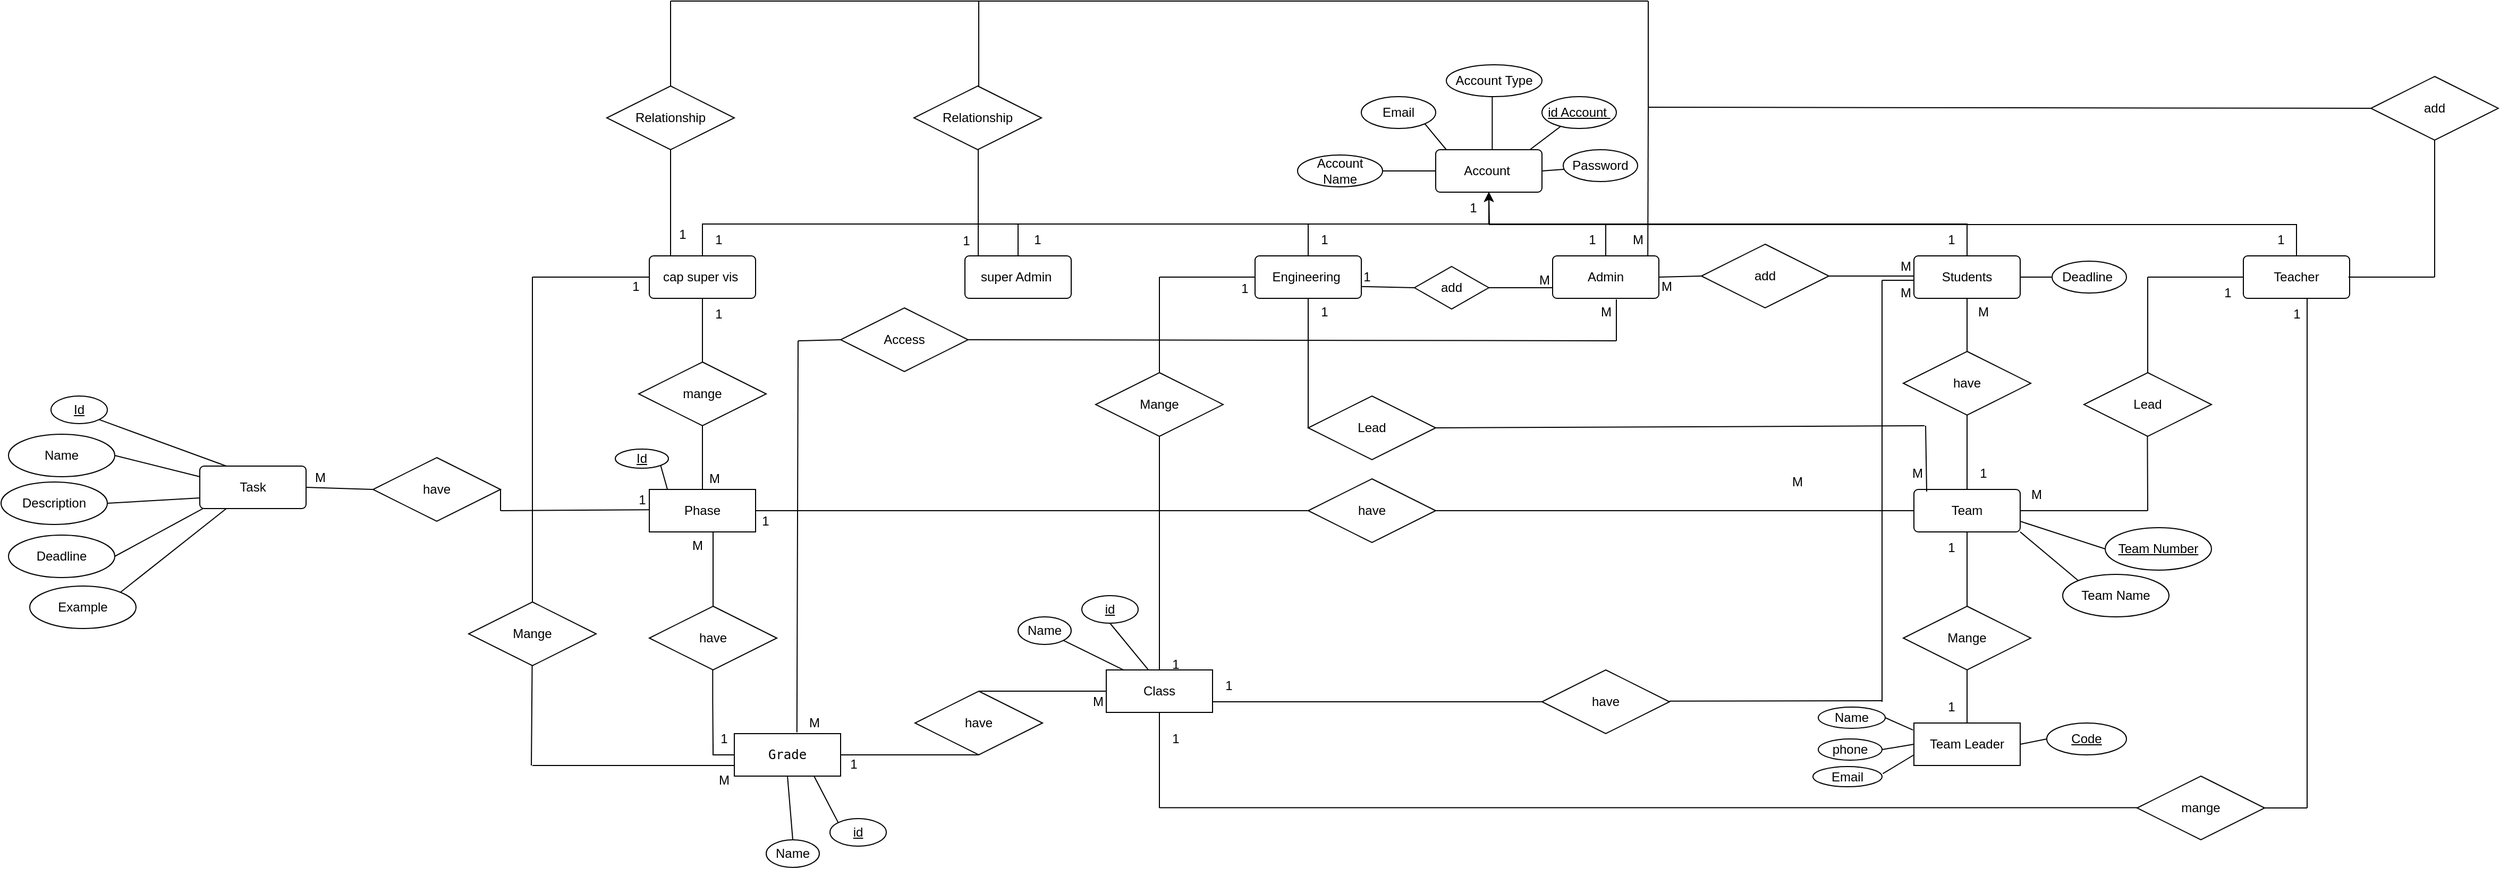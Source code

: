 <mxfile version="26.0.14">
  <diagram name="Page-1" id="j6MV_RF953YGdNy2_GVR">
    <mxGraphModel grid="1" page="1" gridSize="10" guides="1" tooltips="1" connect="1" arrows="1" fold="1" pageScale="1" pageWidth="827" pageHeight="1169" math="0" shadow="0">
      <root>
        <mxCell id="0" />
        <mxCell id="1" parent="0" />
        <mxCell id="rF5V9aYuZ9NK1MrLlrQH-9" value="Account&amp;nbsp;" style="rounded=1;arcSize=10;whiteSpace=wrap;html=1;align=center;" vertex="1" parent="1">
          <mxGeometry x="-690" y="150" width="100" height="40" as="geometry" />
        </mxCell>
        <mxCell id="rF5V9aYuZ9NK1MrLlrQH-18" style="edgeStyle=orthogonalEdgeStyle;rounded=0;orthogonalLoop=1;jettySize=auto;html=1;exitX=0.5;exitY=0;exitDx=0;exitDy=0;" edge="1" parent="1" source="rF5V9aYuZ9NK1MrLlrQH-10" target="rF5V9aYuZ9NK1MrLlrQH-9">
          <mxGeometry relative="1" as="geometry" />
        </mxCell>
        <mxCell id="rF5V9aYuZ9NK1MrLlrQH-10" value="cap super vis&amp;nbsp;" style="rounded=1;arcSize=10;whiteSpace=wrap;html=1;align=center;" vertex="1" parent="1">
          <mxGeometry x="-1430" y="250" width="100" height="40" as="geometry" />
        </mxCell>
        <mxCell id="rF5V9aYuZ9NK1MrLlrQH-19" style="edgeStyle=orthogonalEdgeStyle;rounded=0;orthogonalLoop=1;jettySize=auto;html=1;exitX=0.5;exitY=0;exitDx=0;exitDy=0;entryX=0.5;entryY=1;entryDx=0;entryDy=0;" edge="1" parent="1" source="rF5V9aYuZ9NK1MrLlrQH-11" target="rF5V9aYuZ9NK1MrLlrQH-9">
          <mxGeometry relative="1" as="geometry" />
        </mxCell>
        <mxCell id="rF5V9aYuZ9NK1MrLlrQH-11" value="super Admin&amp;nbsp;" style="rounded=1;arcSize=10;whiteSpace=wrap;html=1;align=center;" vertex="1" parent="1">
          <mxGeometry x="-1133" y="250" width="100" height="40" as="geometry" />
        </mxCell>
        <mxCell id="rF5V9aYuZ9NK1MrLlrQH-21" style="edgeStyle=orthogonalEdgeStyle;rounded=0;orthogonalLoop=1;jettySize=auto;html=1;exitX=0.5;exitY=0;exitDx=0;exitDy=0;entryX=0.5;entryY=1;entryDx=0;entryDy=0;" edge="1" parent="1" source="rF5V9aYuZ9NK1MrLlrQH-12" target="rF5V9aYuZ9NK1MrLlrQH-9">
          <mxGeometry relative="1" as="geometry" />
        </mxCell>
        <mxCell id="rF5V9aYuZ9NK1MrLlrQH-12" value="Admin" style="rounded=1;arcSize=10;whiteSpace=wrap;html=1;align=center;" vertex="1" parent="1">
          <mxGeometry x="-580" y="250" width="100" height="40" as="geometry" />
        </mxCell>
        <mxCell id="rF5V9aYuZ9NK1MrLlrQH-22" style="edgeStyle=orthogonalEdgeStyle;rounded=0;orthogonalLoop=1;jettySize=auto;html=1;exitX=0.5;exitY=0;exitDx=0;exitDy=0;entryX=0.5;entryY=1;entryDx=0;entryDy=0;" edge="1" parent="1" source="rF5V9aYuZ9NK1MrLlrQH-13" target="rF5V9aYuZ9NK1MrLlrQH-9">
          <mxGeometry relative="1" as="geometry" />
        </mxCell>
        <mxCell id="rF5V9aYuZ9NK1MrLlrQH-13" value="Students" style="rounded=1;arcSize=10;whiteSpace=wrap;html=1;align=center;" vertex="1" parent="1">
          <mxGeometry x="-240" y="250" width="100" height="40" as="geometry" />
        </mxCell>
        <mxCell id="rF5V9aYuZ9NK1MrLlrQH-23" style="edgeStyle=orthogonalEdgeStyle;rounded=0;orthogonalLoop=1;jettySize=auto;html=1;exitX=0.5;exitY=0;exitDx=0;exitDy=0;" edge="1" parent="1" source="rF5V9aYuZ9NK1MrLlrQH-15">
          <mxGeometry relative="1" as="geometry">
            <mxPoint x="-640" y="190" as="targetPoint" />
          </mxGeometry>
        </mxCell>
        <mxCell id="rF5V9aYuZ9NK1MrLlrQH-15" value="Teacher" style="rounded=1;arcSize=10;whiteSpace=wrap;html=1;align=center;" vertex="1" parent="1">
          <mxGeometry x="70" y="250" width="100" height="40" as="geometry" />
        </mxCell>
        <mxCell id="rF5V9aYuZ9NK1MrLlrQH-20" style="edgeStyle=orthogonalEdgeStyle;rounded=0;orthogonalLoop=1;jettySize=auto;html=1;exitX=0.5;exitY=0;exitDx=0;exitDy=0;entryX=0.5;entryY=1;entryDx=0;entryDy=0;" edge="1" parent="1" source="rF5V9aYuZ9NK1MrLlrQH-16" target="rF5V9aYuZ9NK1MrLlrQH-9">
          <mxGeometry relative="1" as="geometry" />
        </mxCell>
        <mxCell id="rF5V9aYuZ9NK1MrLlrQH-16" value="Engineering&amp;nbsp;" style="rounded=1;arcSize=10;whiteSpace=wrap;html=1;align=center;" vertex="1" parent="1">
          <mxGeometry x="-860" y="250" width="100" height="40" as="geometry" />
        </mxCell>
        <mxCell id="rF5V9aYuZ9NK1MrLlrQH-24" value="1" style="text;html=1;align=center;verticalAlign=middle;resizable=0;points=[];autosize=1;strokeColor=none;fillColor=none;" vertex="1" parent="1">
          <mxGeometry x="-1380" y="220" width="30" height="30" as="geometry" />
        </mxCell>
        <mxCell id="rF5V9aYuZ9NK1MrLlrQH-25" value="1" style="text;html=1;align=center;verticalAlign=middle;resizable=0;points=[];autosize=1;strokeColor=none;fillColor=none;" vertex="1" parent="1">
          <mxGeometry x="-558" y="220" width="30" height="30" as="geometry" />
        </mxCell>
        <mxCell id="rF5V9aYuZ9NK1MrLlrQH-26" value="1" style="text;html=1;align=center;verticalAlign=middle;resizable=0;points=[];autosize=1;strokeColor=none;fillColor=none;" vertex="1" parent="1">
          <mxGeometry x="90" y="220" width="30" height="30" as="geometry" />
        </mxCell>
        <mxCell id="rF5V9aYuZ9NK1MrLlrQH-27" value="1" style="text;html=1;align=center;verticalAlign=middle;resizable=0;points=[];autosize=1;strokeColor=none;fillColor=none;" vertex="1" parent="1">
          <mxGeometry x="-810" y="220" width="30" height="30" as="geometry" />
        </mxCell>
        <mxCell id="rF5V9aYuZ9NK1MrLlrQH-28" value="1" style="text;html=1;align=center;verticalAlign=middle;resizable=0;points=[];autosize=1;strokeColor=none;fillColor=none;" vertex="1" parent="1">
          <mxGeometry x="-1080" y="220" width="30" height="30" as="geometry" />
        </mxCell>
        <mxCell id="rF5V9aYuZ9NK1MrLlrQH-29" value="1" style="text;html=1;align=center;verticalAlign=middle;resizable=0;points=[];autosize=1;strokeColor=none;fillColor=none;" vertex="1" parent="1">
          <mxGeometry x="-220" y="220" width="30" height="30" as="geometry" />
        </mxCell>
        <mxCell id="rF5V9aYuZ9NK1MrLlrQH-30" value="1" style="text;html=1;align=center;verticalAlign=middle;resizable=0;points=[];autosize=1;strokeColor=none;fillColor=none;" vertex="1" parent="1">
          <mxGeometry x="-670" y="190" width="30" height="30" as="geometry" />
        </mxCell>
        <mxCell id="YSDsoSCHC7CGEY7AMJTM-1" value="id Account&amp;nbsp;" style="ellipse;whiteSpace=wrap;html=1;align=center;fontStyle=4;" vertex="1" parent="1">
          <mxGeometry x="-590" y="100" width="70" height="30" as="geometry" />
        </mxCell>
        <mxCell id="YSDsoSCHC7CGEY7AMJTM-2" value="Account Name" style="ellipse;whiteSpace=wrap;html=1;align=center;" vertex="1" parent="1">
          <mxGeometry x="-820" y="155" width="80" height="30" as="geometry" />
        </mxCell>
        <mxCell id="YSDsoSCHC7CGEY7AMJTM-3" value="Email" style="ellipse;whiteSpace=wrap;html=1;align=center;" vertex="1" parent="1">
          <mxGeometry x="-760" y="100" width="70" height="30" as="geometry" />
        </mxCell>
        <mxCell id="YSDsoSCHC7CGEY7AMJTM-4" value="Password" style="ellipse;whiteSpace=wrap;html=1;align=center;" vertex="1" parent="1">
          <mxGeometry x="-570" y="150" width="70" height="30" as="geometry" />
        </mxCell>
        <mxCell id="YSDsoSCHC7CGEY7AMJTM-7" value="" style="endArrow=none;html=1;rounded=0;entryX=1;entryY=0.5;entryDx=0;entryDy=0;exitX=0;exitY=0.5;exitDx=0;exitDy=0;" edge="1" parent="1" source="rF5V9aYuZ9NK1MrLlrQH-9" target="YSDsoSCHC7CGEY7AMJTM-2">
          <mxGeometry relative="1" as="geometry">
            <mxPoint x="-650" y="210" as="sourcePoint" />
            <mxPoint x="-490" y="210" as="targetPoint" />
          </mxGeometry>
        </mxCell>
        <mxCell id="YSDsoSCHC7CGEY7AMJTM-9" value="" style="endArrow=none;html=1;rounded=0;entryX=1;entryY=1;entryDx=0;entryDy=0;" edge="1" parent="1" target="YSDsoSCHC7CGEY7AMJTM-3">
          <mxGeometry relative="1" as="geometry">
            <mxPoint x="-680" y="150" as="sourcePoint" />
            <mxPoint x="-700" y="129.26" as="targetPoint" />
          </mxGeometry>
        </mxCell>
        <mxCell id="YSDsoSCHC7CGEY7AMJTM-12" value="" style="endArrow=none;html=1;rounded=0;entryX=0.888;entryY=-0.003;entryDx=0;entryDy=0;entryPerimeter=0;" edge="1" parent="1" source="YSDsoSCHC7CGEY7AMJTM-1" target="rF5V9aYuZ9NK1MrLlrQH-9">
          <mxGeometry relative="1" as="geometry">
            <mxPoint x="-569" y="175" as="sourcePoint" />
            <mxPoint x="-590" y="150" as="targetPoint" />
            <Array as="points" />
          </mxGeometry>
        </mxCell>
        <mxCell id="YSDsoSCHC7CGEY7AMJTM-13" value="" style="endArrow=none;html=1;rounded=0;entryX=0.888;entryY=-0.003;entryDx=0;entryDy=0;exitX=0.008;exitY=0.616;exitDx=0;exitDy=0;entryPerimeter=0;exitPerimeter=0;" edge="1" parent="1" source="YSDsoSCHC7CGEY7AMJTM-4">
          <mxGeometry relative="1" as="geometry">
            <mxPoint x="-566" y="150" as="sourcePoint" />
            <mxPoint x="-590" y="170" as="targetPoint" />
            <Array as="points" />
          </mxGeometry>
        </mxCell>
        <mxCell id="YSDsoSCHC7CGEY7AMJTM-15" value="Account Type" style="ellipse;whiteSpace=wrap;html=1;align=center;" vertex="1" parent="1">
          <mxGeometry x="-680" y="70" width="90" height="30" as="geometry" />
        </mxCell>
        <mxCell id="YSDsoSCHC7CGEY7AMJTM-16" value="" style="endArrow=none;html=1;rounded=0;exitX=0.48;exitY=1;exitDx=0;exitDy=0;entryX=0.532;entryY=0.007;entryDx=0;entryDy=0;entryPerimeter=0;exitPerimeter=0;" edge="1" parent="1" source="YSDsoSCHC7CGEY7AMJTM-15" target="rF5V9aYuZ9NK1MrLlrQH-9">
          <mxGeometry relative="1" as="geometry">
            <mxPoint x="-720" y="120" as="sourcePoint" />
            <mxPoint x="-560" y="120" as="targetPoint" />
          </mxGeometry>
        </mxCell>
        <mxCell id="YSDsoSCHC7CGEY7AMJTM-17" value="Team" style="rounded=1;arcSize=10;whiteSpace=wrap;html=1;align=center;" vertex="1" parent="1">
          <mxGeometry x="-240" y="470" width="100" height="40" as="geometry" />
        </mxCell>
        <mxCell id="YSDsoSCHC7CGEY7AMJTM-27" value="" style="endArrow=none;html=1;rounded=0;exitX=0.5;exitY=0;exitDx=0;exitDy=0;" edge="1" parent="1" source="YSDsoSCHC7CGEY7AMJTM-17">
          <mxGeometry relative="1" as="geometry">
            <mxPoint x="-310" y="360" as="sourcePoint" />
            <mxPoint x="-190" y="400" as="targetPoint" />
          </mxGeometry>
        </mxCell>
        <mxCell id="YSDsoSCHC7CGEY7AMJTM-28" value="M" style="text;html=1;align=center;verticalAlign=middle;resizable=0;points=[];autosize=1;strokeColor=none;fillColor=none;" vertex="1" parent="1">
          <mxGeometry x="-190" y="288" width="30" height="30" as="geometry" />
        </mxCell>
        <mxCell id="YSDsoSCHC7CGEY7AMJTM-29" value="1" style="text;html=1;align=center;verticalAlign=middle;resizable=0;points=[];autosize=1;strokeColor=none;fillColor=none;" vertex="1" parent="1">
          <mxGeometry x="-190" y="440" width="30" height="30" as="geometry" />
        </mxCell>
        <mxCell id="YSDsoSCHC7CGEY7AMJTM-31" value="have" style="shape=rhombus;perimeter=rhombusPerimeter;whiteSpace=wrap;html=1;align=center;" vertex="1" parent="1">
          <mxGeometry x="-250" y="340" width="120" height="60" as="geometry" />
        </mxCell>
        <mxCell id="YSDsoSCHC7CGEY7AMJTM-33" value="" style="endArrow=none;html=1;rounded=0;exitX=0.5;exitY=0;exitDx=0;exitDy=0;" edge="1" parent="1" source="YSDsoSCHC7CGEY7AMJTM-31">
          <mxGeometry relative="1" as="geometry">
            <mxPoint x="-190" y="330" as="sourcePoint" />
            <mxPoint x="-190" y="290" as="targetPoint" />
          </mxGeometry>
        </mxCell>
        <mxCell id="YSDsoSCHC7CGEY7AMJTM-36" value="Deadline&amp;nbsp;" style="ellipse;whiteSpace=wrap;html=1;align=center;" vertex="1" parent="1">
          <mxGeometry x="-110" y="255" width="70" height="30" as="geometry" />
        </mxCell>
        <mxCell id="YSDsoSCHC7CGEY7AMJTM-37" value="" style="endArrow=none;html=1;rounded=0;entryX=1;entryY=0.5;entryDx=0;entryDy=0;exitX=0;exitY=0.5;exitDx=0;exitDy=0;" edge="1" parent="1" source="YSDsoSCHC7CGEY7AMJTM-36" target="rF5V9aYuZ9NK1MrLlrQH-13">
          <mxGeometry relative="1" as="geometry">
            <mxPoint x="-360" y="180" as="sourcePoint" />
            <mxPoint x="-380" y="185" as="targetPoint" />
            <Array as="points" />
          </mxGeometry>
        </mxCell>
        <mxCell id="YSDsoSCHC7CGEY7AMJTM-39" value="Team Number" style="ellipse;whiteSpace=wrap;html=1;align=center;fontStyle=4;" vertex="1" parent="1">
          <mxGeometry x="-60" y="506" width="100" height="40" as="geometry" />
        </mxCell>
        <mxCell id="YSDsoSCHC7CGEY7AMJTM-43" value="" style="endArrow=none;html=1;rounded=0;entryX=0;entryY=0.5;entryDx=0;entryDy=0;exitX=1;exitY=0.75;exitDx=0;exitDy=0;" edge="1" parent="1" source="YSDsoSCHC7CGEY7AMJTM-17" target="YSDsoSCHC7CGEY7AMJTM-39">
          <mxGeometry relative="1" as="geometry">
            <mxPoint x="-210" y="500" as="sourcePoint" />
            <mxPoint x="-230" y="500" as="targetPoint" />
            <Array as="points" />
          </mxGeometry>
        </mxCell>
        <mxCell id="YSDsoSCHC7CGEY7AMJTM-44" value="Phase" style="whiteSpace=wrap;html=1;align=center;" vertex="1" parent="1">
          <mxGeometry x="-1430" y="470" width="100" height="40" as="geometry" />
        </mxCell>
        <mxCell id="YSDsoSCHC7CGEY7AMJTM-45" value="mange" style="shape=rhombus;perimeter=rhombusPerimeter;whiteSpace=wrap;html=1;align=center;" vertex="1" parent="1">
          <mxGeometry x="-1440" y="350" width="120" height="60" as="geometry" />
        </mxCell>
        <mxCell id="YSDsoSCHC7CGEY7AMJTM-46" value="" style="endArrow=none;html=1;rounded=0;exitX=0.5;exitY=0;exitDx=0;exitDy=0;" edge="1" parent="1" source="YSDsoSCHC7CGEY7AMJTM-45">
          <mxGeometry relative="1" as="geometry">
            <mxPoint x="-1381.33" y="338" as="sourcePoint" />
            <mxPoint x="-1380" y="290" as="targetPoint" />
          </mxGeometry>
        </mxCell>
        <mxCell id="YSDsoSCHC7CGEY7AMJTM-47" value="" style="endArrow=none;html=1;rounded=0;exitX=0.5;exitY=0;exitDx=0;exitDy=0;entryX=0.5;entryY=1;entryDx=0;entryDy=0;" edge="1" parent="1" target="YSDsoSCHC7CGEY7AMJTM-45">
          <mxGeometry relative="1" as="geometry">
            <mxPoint x="-1380" y="470" as="sourcePoint" />
            <mxPoint x="-1380" y="420" as="targetPoint" />
          </mxGeometry>
        </mxCell>
        <mxCell id="YSDsoSCHC7CGEY7AMJTM-48" value="1" style="text;html=1;align=center;verticalAlign=middle;resizable=0;points=[];autosize=1;strokeColor=none;fillColor=none;" vertex="1" parent="1">
          <mxGeometry x="-1380" y="290" width="30" height="30" as="geometry" />
        </mxCell>
        <mxCell id="YSDsoSCHC7CGEY7AMJTM-49" value="M" style="text;html=1;align=center;verticalAlign=middle;resizable=0;points=[];autosize=1;strokeColor=none;fillColor=none;" vertex="1" parent="1">
          <mxGeometry x="-1384" y="445" width="30" height="30" as="geometry" />
        </mxCell>
        <mxCell id="YSDsoSCHC7CGEY7AMJTM-51" value="" style="endArrow=none;html=1;rounded=0;exitX=1;exitY=0.5;exitDx=0;exitDy=0;entryX=0;entryY=0.5;entryDx=0;entryDy=0;" edge="1" parent="1" source="YSDsoSCHC7CGEY7AMJTM-44" target="YSDsoSCHC7CGEY7AMJTM-50">
          <mxGeometry relative="1" as="geometry">
            <mxPoint x="-1310" y="520" as="sourcePoint" />
            <mxPoint x="-1310" y="460" as="targetPoint" />
          </mxGeometry>
        </mxCell>
        <mxCell id="YSDsoSCHC7CGEY7AMJTM-52" value="" style="endArrow=none;html=1;rounded=0;exitX=1;exitY=0.5;exitDx=0;exitDy=0;entryX=0;entryY=0.5;entryDx=0;entryDy=0;" edge="1" parent="1" source="YSDsoSCHC7CGEY7AMJTM-50" target="YSDsoSCHC7CGEY7AMJTM-17">
          <mxGeometry relative="1" as="geometry">
            <mxPoint x="-810" y="489.17" as="sourcePoint" />
            <mxPoint x="-410" y="489.17" as="targetPoint" />
          </mxGeometry>
        </mxCell>
        <mxCell id="YSDsoSCHC7CGEY7AMJTM-53" value="" style="endArrow=none;html=1;rounded=0;exitX=1;exitY=0.5;exitDx=0;exitDy=0;entryX=0;entryY=0.5;entryDx=0;entryDy=0;" edge="1" parent="1" target="YSDsoSCHC7CGEY7AMJTM-50">
          <mxGeometry relative="1" as="geometry">
            <mxPoint x="-810" y="489.17" as="sourcePoint" />
            <mxPoint x="-240" y="490" as="targetPoint" />
          </mxGeometry>
        </mxCell>
        <mxCell id="YSDsoSCHC7CGEY7AMJTM-50" value="have" style="shape=rhombus;perimeter=rhombusPerimeter;whiteSpace=wrap;html=1;align=center;" vertex="1" parent="1">
          <mxGeometry x="-810" y="460" width="120" height="60" as="geometry" />
        </mxCell>
        <mxCell id="YSDsoSCHC7CGEY7AMJTM-54" value="1" style="text;html=1;align=center;verticalAlign=middle;resizable=0;points=[];autosize=1;strokeColor=none;fillColor=none;" vertex="1" parent="1">
          <mxGeometry x="-1336" y="485" width="30" height="30" as="geometry" />
        </mxCell>
        <mxCell id="YSDsoSCHC7CGEY7AMJTM-55" value="M" style="text;html=1;align=center;verticalAlign=middle;resizable=0;points=[];autosize=1;strokeColor=none;fillColor=none;" vertex="1" parent="1">
          <mxGeometry x="-365" y="448" width="30" height="30" as="geometry" />
        </mxCell>
        <mxCell id="YSDsoSCHC7CGEY7AMJTM-56" value="Lead" style="shape=rhombus;perimeter=rhombusPerimeter;whiteSpace=wrap;html=1;align=center;" vertex="1" parent="1">
          <mxGeometry x="-80" y="360" width="120" height="60" as="geometry" />
        </mxCell>
        <mxCell id="YSDsoSCHC7CGEY7AMJTM-57" value="" style="endArrow=none;html=1;rounded=0;exitX=1;exitY=0.5;exitDx=0;exitDy=0;" edge="1" parent="1" source="YSDsoSCHC7CGEY7AMJTM-17">
          <mxGeometry relative="1" as="geometry">
            <mxPoint x="-95" y="500" as="sourcePoint" />
            <mxPoint x="-20" y="490" as="targetPoint" />
            <Array as="points" />
          </mxGeometry>
        </mxCell>
        <mxCell id="YSDsoSCHC7CGEY7AMJTM-58" value="" style="endArrow=none;html=1;rounded=0;exitX=0.5;exitY=0;exitDx=0;exitDy=0;" edge="1" parent="1" source="YSDsoSCHC7CGEY7AMJTM-56">
          <mxGeometry relative="1" as="geometry">
            <mxPoint x="110" y="430" as="sourcePoint" />
            <mxPoint x="-20" y="270" as="targetPoint" />
            <Array as="points" />
          </mxGeometry>
        </mxCell>
        <mxCell id="YSDsoSCHC7CGEY7AMJTM-62" value="Team Name" style="ellipse;whiteSpace=wrap;html=1;align=center;" vertex="1" parent="1">
          <mxGeometry x="-100" y="550" width="100" height="40" as="geometry" />
        </mxCell>
        <mxCell id="YSDsoSCHC7CGEY7AMJTM-63" value="" style="endArrow=none;html=1;rounded=0;entryX=0;entryY=0;entryDx=0;entryDy=0;exitX=1;exitY=1;exitDx=0;exitDy=0;" edge="1" parent="1" source="YSDsoSCHC7CGEY7AMJTM-17" target="YSDsoSCHC7CGEY7AMJTM-62">
          <mxGeometry relative="1" as="geometry">
            <mxPoint x="-180" y="520" as="sourcePoint" />
            <mxPoint x="-180" y="540" as="targetPoint" />
            <Array as="points" />
          </mxGeometry>
        </mxCell>
        <mxCell id="YSDsoSCHC7CGEY7AMJTM-64" value="1" style="text;html=1;align=center;verticalAlign=middle;resizable=0;points=[];autosize=1;strokeColor=none;fillColor=none;" vertex="1" parent="1">
          <mxGeometry x="40" y="270" width="30" height="30" as="geometry" />
        </mxCell>
        <mxCell id="YSDsoSCHC7CGEY7AMJTM-65" value="M" style="text;html=1;align=center;verticalAlign=middle;resizable=0;points=[];autosize=1;strokeColor=none;fillColor=none;" vertex="1" parent="1">
          <mxGeometry x="-140" y="460" width="30" height="30" as="geometry" />
        </mxCell>
        <mxCell id="YSDsoSCHC7CGEY7AMJTM-66" value="Lead" style="shape=rhombus;perimeter=rhombusPerimeter;whiteSpace=wrap;html=1;align=center;" vertex="1" parent="1">
          <mxGeometry x="-810" y="382" width="120" height="60" as="geometry" />
        </mxCell>
        <mxCell id="YSDsoSCHC7CGEY7AMJTM-67" value="" style="endArrow=none;html=1;rounded=0;entryX=1;entryY=0.5;entryDx=0;entryDy=0;" edge="1" parent="1" target="YSDsoSCHC7CGEY7AMJTM-66">
          <mxGeometry relative="1" as="geometry">
            <mxPoint x="-230" y="410" as="sourcePoint" />
            <mxPoint x="-700" y="428.95" as="targetPoint" />
            <Array as="points" />
          </mxGeometry>
        </mxCell>
        <mxCell id="YSDsoSCHC7CGEY7AMJTM-69" value="M" style="text;html=1;align=center;verticalAlign=middle;resizable=0;points=[];autosize=1;strokeColor=none;fillColor=none;" vertex="1" parent="1">
          <mxGeometry x="-252" y="440" width="30" height="30" as="geometry" />
        </mxCell>
        <mxCell id="YSDsoSCHC7CGEY7AMJTM-73" value="" style="endArrow=none;html=1;rounded=0;exitX=0;exitY=0.5;exitDx=0;exitDy=0;" edge="1" parent="1" source="YSDsoSCHC7CGEY7AMJTM-66">
          <mxGeometry relative="1" as="geometry">
            <mxPoint x="-810" y="350" as="sourcePoint" />
            <mxPoint x="-810" y="290" as="targetPoint" />
          </mxGeometry>
        </mxCell>
        <mxCell id="YSDsoSCHC7CGEY7AMJTM-74" value="" style="endArrow=none;html=1;rounded=0;exitX=0.5;exitY=0;exitDx=0;exitDy=0;" edge="1" parent="1">
          <mxGeometry relative="1" as="geometry">
            <mxPoint x="-228" y="472" as="sourcePoint" />
            <mxPoint x="-229" y="410" as="targetPoint" />
          </mxGeometry>
        </mxCell>
        <mxCell id="YSDsoSCHC7CGEY7AMJTM-75" value="1" style="text;html=1;align=center;verticalAlign=middle;resizable=0;points=[];autosize=1;strokeColor=none;fillColor=none;" vertex="1" parent="1">
          <mxGeometry x="-810" y="288" width="30" height="30" as="geometry" />
        </mxCell>
        <mxCell id="YSDsoSCHC7CGEY7AMJTM-77" value="Team Leader" style="whiteSpace=wrap;html=1;align=center;" vertex="1" parent="1">
          <mxGeometry x="-240" y="690" width="100" height="40" as="geometry" />
        </mxCell>
        <mxCell id="YSDsoSCHC7CGEY7AMJTM-78" value="Mange" style="shape=rhombus;perimeter=rhombusPerimeter;whiteSpace=wrap;html=1;align=center;" vertex="1" parent="1">
          <mxGeometry x="-250" y="580" width="120" height="60" as="geometry" />
        </mxCell>
        <mxCell id="YSDsoSCHC7CGEY7AMJTM-79" value="" style="endArrow=none;html=1;rounded=0;entryX=0.5;entryY=0;entryDx=0;entryDy=0;exitX=0.5;exitY=1;exitDx=0;exitDy=0;" edge="1" parent="1" source="YSDsoSCHC7CGEY7AMJTM-17" target="YSDsoSCHC7CGEY7AMJTM-78">
          <mxGeometry relative="1" as="geometry">
            <mxPoint x="-200" y="510" as="sourcePoint" />
            <mxPoint x="-120" y="530" as="targetPoint" />
            <Array as="points" />
          </mxGeometry>
        </mxCell>
        <mxCell id="YSDsoSCHC7CGEY7AMJTM-80" value="" style="endArrow=none;html=1;rounded=0;entryX=0.5;entryY=0;entryDx=0;entryDy=0;exitX=0.5;exitY=1;exitDx=0;exitDy=0;" edge="1" parent="1" target="YSDsoSCHC7CGEY7AMJTM-77">
          <mxGeometry relative="1" as="geometry">
            <mxPoint x="-190" y="640" as="sourcePoint" />
            <mxPoint x="-190" y="710" as="targetPoint" />
            <Array as="points" />
          </mxGeometry>
        </mxCell>
        <mxCell id="YSDsoSCHC7CGEY7AMJTM-81" value="1" style="text;html=1;align=center;verticalAlign=middle;resizable=0;points=[];autosize=1;strokeColor=none;fillColor=none;" vertex="1" parent="1">
          <mxGeometry x="-220" y="510" width="30" height="30" as="geometry" />
        </mxCell>
        <mxCell id="YSDsoSCHC7CGEY7AMJTM-82" value="1" style="text;html=1;align=center;verticalAlign=middle;resizable=0;points=[];autosize=1;strokeColor=none;fillColor=none;" vertex="1" parent="1">
          <mxGeometry x="-220" y="660" width="30" height="30" as="geometry" />
        </mxCell>
        <mxCell id="YSDsoSCHC7CGEY7AMJTM-85" value="" style="endArrow=none;html=1;rounded=0;" edge="1" parent="1" source="YSDsoSCHC7CGEY7AMJTM-83">
          <mxGeometry relative="1" as="geometry">
            <mxPoint x="-950" y="420" as="sourcePoint" />
            <mxPoint x="-950" y="650" as="targetPoint" />
            <Array as="points" />
          </mxGeometry>
        </mxCell>
        <mxCell id="YSDsoSCHC7CGEY7AMJTM-86" value="" style="endArrow=none;html=1;rounded=0;entryX=0;entryY=0.5;entryDx=0;entryDy=0;exitX=1;exitY=1;exitDx=0;exitDy=0;" edge="1" parent="1" target="rF5V9aYuZ9NK1MrLlrQH-16">
          <mxGeometry relative="1" as="geometry">
            <mxPoint x="-950" y="270" as="sourcePoint" />
            <mxPoint x="-895" y="316" as="targetPoint" />
            <Array as="points" />
          </mxGeometry>
        </mxCell>
        <mxCell id="YSDsoSCHC7CGEY7AMJTM-87" value="Mange" style="shape=rhombus;perimeter=rhombusPerimeter;whiteSpace=wrap;html=1;align=center;" vertex="1" parent="1">
          <mxGeometry x="-1010" y="360" width="120" height="60" as="geometry" />
        </mxCell>
        <mxCell id="YSDsoSCHC7CGEY7AMJTM-88" value="" style="endArrow=none;html=1;rounded=0;entryX=0.5;entryY=0;entryDx=0;entryDy=0;" edge="1" parent="1" target="YSDsoSCHC7CGEY7AMJTM-87">
          <mxGeometry relative="1" as="geometry">
            <mxPoint x="-950" y="270" as="sourcePoint" />
            <mxPoint x="-885" y="366" as="targetPoint" />
            <Array as="points" />
          </mxGeometry>
        </mxCell>
        <mxCell id="YSDsoSCHC7CGEY7AMJTM-89" value="1" style="text;html=1;align=center;verticalAlign=middle;resizable=0;points=[];autosize=1;strokeColor=none;fillColor=none;" vertex="1" parent="1">
          <mxGeometry x="-885" y="266" width="30" height="30" as="geometry" />
        </mxCell>
        <mxCell id="YSDsoSCHC7CGEY7AMJTM-90" value="1" style="text;html=1;align=center;verticalAlign=middle;resizable=0;points=[];autosize=1;strokeColor=none;fillColor=none;" vertex="1" parent="1">
          <mxGeometry x="-950" y="620" width="30" height="30" as="geometry" />
        </mxCell>
        <mxCell id="YSDsoSCHC7CGEY7AMJTM-91" value="" style="endArrow=none;html=1;rounded=0;entryX=0;entryY=0.5;entryDx=0;entryDy=0;" edge="1" parent="1" target="rF5V9aYuZ9NK1MrLlrQH-15">
          <mxGeometry relative="1" as="geometry">
            <mxPoint x="-20" y="270" as="sourcePoint" />
            <mxPoint x="-10" y="300" as="targetPoint" />
            <Array as="points" />
          </mxGeometry>
        </mxCell>
        <mxCell id="YSDsoSCHC7CGEY7AMJTM-92" value="" style="endArrow=none;html=1;rounded=0;" edge="1" parent="1">
          <mxGeometry relative="1" as="geometry">
            <mxPoint x="-20" y="490" as="sourcePoint" />
            <mxPoint x="-20.29" y="420" as="targetPoint" />
            <Array as="points" />
          </mxGeometry>
        </mxCell>
        <mxCell id="YSDsoSCHC7CGEY7AMJTM-93" value="" style="endArrow=none;html=1;rounded=0;" edge="1" parent="1">
          <mxGeometry relative="1" as="geometry">
            <mxPoint x="130" y="290" as="sourcePoint" />
            <mxPoint x="130" y="770" as="targetPoint" />
            <Array as="points" />
          </mxGeometry>
        </mxCell>
        <mxCell id="YSDsoSCHC7CGEY7AMJTM-94" value="" style="endArrow=none;html=1;rounded=0;" edge="1" parent="1">
          <mxGeometry relative="1" as="geometry">
            <mxPoint x="-950" y="769.75" as="sourcePoint" />
            <mxPoint x="-30" y="769.75" as="targetPoint" />
            <Array as="points" />
          </mxGeometry>
        </mxCell>
        <mxCell id="YSDsoSCHC7CGEY7AMJTM-95" value="mange" style="shape=rhombus;perimeter=rhombusPerimeter;whiteSpace=wrap;html=1;align=center;" vertex="1" parent="1">
          <mxGeometry x="-30" y="740" width="120" height="60" as="geometry" />
        </mxCell>
        <mxCell id="YSDsoSCHC7CGEY7AMJTM-96" value="" style="endArrow=none;html=1;rounded=0;exitX=1;exitY=1;exitDx=0;exitDy=0;" edge="1" parent="1">
          <mxGeometry relative="1" as="geometry">
            <mxPoint x="90" y="770" as="sourcePoint" />
            <mxPoint x="130" y="770" as="targetPoint" />
            <Array as="points" />
          </mxGeometry>
        </mxCell>
        <mxCell id="YSDsoSCHC7CGEY7AMJTM-97" value="" style="endArrow=none;html=1;rounded=0;exitX=0.5;exitY=1;exitDx=0;exitDy=0;" edge="1" parent="1" source="YSDsoSCHC7CGEY7AMJTM-83">
          <mxGeometry relative="1" as="geometry">
            <mxPoint x="-740" y="580" as="sourcePoint" />
            <mxPoint x="-950" y="770" as="targetPoint" />
            <Array as="points" />
          </mxGeometry>
        </mxCell>
        <mxCell id="YSDsoSCHC7CGEY7AMJTM-99" value="1" style="text;html=1;align=center;verticalAlign=middle;resizable=0;points=[];autosize=1;strokeColor=none;fillColor=none;" vertex="1" parent="1">
          <mxGeometry x="105" y="290" width="30" height="30" as="geometry" />
        </mxCell>
        <mxCell id="YSDsoSCHC7CGEY7AMJTM-100" value="1" style="text;html=1;align=center;verticalAlign=middle;resizable=0;points=[];autosize=1;strokeColor=none;fillColor=none;" vertex="1" parent="1">
          <mxGeometry x="-950" y="690" width="30" height="30" as="geometry" />
        </mxCell>
        <mxCell id="YSDsoSCHC7CGEY7AMJTM-101" value="&lt;span style=&quot;text-wrap-mode: nowrap;&quot;&gt;have&lt;/span&gt;" style="shape=rhombus;perimeter=rhombusPerimeter;whiteSpace=wrap;html=1;align=center;" vertex="1" parent="1">
          <mxGeometry x="-590" y="640" width="120" height="60" as="geometry" />
        </mxCell>
        <mxCell id="YSDsoSCHC7CGEY7AMJTM-102" value="" style="endArrow=none;html=1;rounded=0;entryX=0;entryY=0.5;entryDx=0;entryDy=0;exitX=1;exitY=1;exitDx=0;exitDy=0;" edge="1" parent="1" target="YSDsoSCHC7CGEY7AMJTM-101">
          <mxGeometry relative="1" as="geometry">
            <mxPoint x="-900" y="670" as="sourcePoint" />
            <mxPoint x="-845" y="716" as="targetPoint" />
            <Array as="points" />
          </mxGeometry>
        </mxCell>
        <mxCell id="YSDsoSCHC7CGEY7AMJTM-103" value="" style="endArrow=none;html=1;rounded=0;exitX=1;exitY=1;exitDx=0;exitDy=0;" edge="1" parent="1">
          <mxGeometry relative="1" as="geometry">
            <mxPoint x="-470" y="669.38" as="sourcePoint" />
            <mxPoint x="-270" y="669" as="targetPoint" />
            <Array as="points" />
          </mxGeometry>
        </mxCell>
        <mxCell id="YSDsoSCHC7CGEY7AMJTM-104" value="" style="endArrow=none;html=1;rounded=0;" edge="1" parent="1">
          <mxGeometry relative="1" as="geometry">
            <mxPoint x="-270" y="670" as="sourcePoint" />
            <mxPoint x="-270" y="273" as="targetPoint" />
            <Array as="points" />
          </mxGeometry>
        </mxCell>
        <mxCell id="YSDsoSCHC7CGEY7AMJTM-105" value="" style="endArrow=none;html=1;rounded=0;entryX=0;entryY=0.5;entryDx=0;entryDy=0;" edge="1" parent="1">
          <mxGeometry relative="1" as="geometry">
            <mxPoint x="-270" y="273" as="sourcePoint" />
            <mxPoint x="-240" y="273" as="targetPoint" />
            <Array as="points" />
          </mxGeometry>
        </mxCell>
        <mxCell id="YSDsoSCHC7CGEY7AMJTM-107" value="M" style="text;html=1;align=center;verticalAlign=middle;resizable=0;points=[];autosize=1;strokeColor=none;fillColor=none;" vertex="1" parent="1">
          <mxGeometry x="-263" y="270" width="30" height="30" as="geometry" />
        </mxCell>
        <mxCell id="YSDsoSCHC7CGEY7AMJTM-109" value="1" style="text;html=1;align=center;verticalAlign=middle;resizable=0;points=[];autosize=1;strokeColor=none;fillColor=none;" vertex="1" parent="1">
          <mxGeometry x="-900" y="640" width="30" height="30" as="geometry" />
        </mxCell>
        <mxCell id="YSDsoSCHC7CGEY7AMJTM-110" value="&lt;code data-end=&quot;386&quot; data-start=&quot;379&quot;&gt;Grade&lt;/code&gt;" style="whiteSpace=wrap;html=1;align=center;" vertex="1" parent="1">
          <mxGeometry x="-1350" y="700" width="100" height="40" as="geometry" />
        </mxCell>
        <mxCell id="YSDsoSCHC7CGEY7AMJTM-113" value="1" style="text;html=1;align=center;verticalAlign=middle;resizable=0;points=[];autosize=1;strokeColor=none;fillColor=none;" vertex="1" parent="1">
          <mxGeometry x="-1375" y="690" width="30" height="30" as="geometry" />
        </mxCell>
        <mxCell id="YSDsoSCHC7CGEY7AMJTM-114" value="M" style="text;html=1;align=center;verticalAlign=middle;resizable=0;points=[];autosize=1;strokeColor=none;fillColor=none;" vertex="1" parent="1">
          <mxGeometry x="-1400" y="508" width="30" height="30" as="geometry" />
        </mxCell>
        <mxCell id="YSDsoSCHC7CGEY7AMJTM-117" value="1" style="text;html=1;align=center;verticalAlign=middle;resizable=0;points=[];autosize=1;strokeColor=none;fillColor=none;" vertex="1" parent="1">
          <mxGeometry x="-1253" y="714" width="30" height="30" as="geometry" />
        </mxCell>
        <mxCell id="YSDsoSCHC7CGEY7AMJTM-118" value="M" style="text;html=1;align=center;verticalAlign=middle;resizable=0;points=[];autosize=1;strokeColor=none;fillColor=none;" vertex="1" parent="1">
          <mxGeometry x="-1023" y="655" width="30" height="30" as="geometry" />
        </mxCell>
        <mxCell id="YSDsoSCHC7CGEY7AMJTM-124" value="M&lt;span style=&quot;color: rgba(0, 0, 0, 0); font-family: monospace; font-size: 0px; text-align: start;&quot;&gt;%3CmxGraphModel%3E%3Croot%3E%3CmxCell%20id%3D%220%22%2F%3E%3CmxCell%20id%3D%221%22%20parent%3D%220%22%2F%3E%3CmxCell%20id%3D%222%22%20value%3D%221%22%20style%3D%22text%3Bhtml%3D1%3Balign%3Dcenter%3BverticalAlign%3Dmiddle%3Bresizable%3D0%3Bpoints%3D%5B%5D%3Bautosize%3D1%3BstrokeColor%3Dnone%3BfillColor%3Dnone%3B%22%20vertex%3D%221%22%20parent%3D%221%22%3E%3CmxGeometry%20x%3D%22-620%22%20y%3D%22680%22%20width%3D%2230%22%20height%3D%2230%22%20as%3D%22geometry%22%2F%3E%3C%2FmxCell%3E%3C%2Froot%3E%3C%2FmxGraphModel%3E&lt;/span&gt;" style="text;html=1;align=center;verticalAlign=middle;resizable=0;points=[];autosize=1;strokeColor=none;fillColor=none;" vertex="1" parent="1">
          <mxGeometry x="-545" y="288" width="30" height="30" as="geometry" />
        </mxCell>
        <mxCell id="YSDsoSCHC7CGEY7AMJTM-125" value="M" style="text;html=1;align=center;verticalAlign=middle;resizable=0;points=[];autosize=1;strokeColor=none;fillColor=none;" vertex="1" parent="1">
          <mxGeometry x="-1290" y="675" width="30" height="30" as="geometry" />
        </mxCell>
        <mxCell id="YSDsoSCHC7CGEY7AMJTM-129" value="1" style="text;html=1;align=center;verticalAlign=middle;resizable=0;points=[];autosize=1;strokeColor=none;fillColor=none;" vertex="1" parent="1">
          <mxGeometry x="-1458" y="264" width="30" height="30" as="geometry" />
        </mxCell>
        <mxCell id="YSDsoSCHC7CGEY7AMJTM-130" value="M" style="text;html=1;align=center;verticalAlign=middle;resizable=0;points=[];autosize=1;strokeColor=none;fillColor=none;" vertex="1" parent="1">
          <mxGeometry x="-1375" y="729" width="30" height="30" as="geometry" />
        </mxCell>
        <mxCell id="YSDsoSCHC7CGEY7AMJTM-133" value="Task" style="rounded=1;arcSize=10;whiteSpace=wrap;html=1;align=center;" vertex="1" parent="1">
          <mxGeometry x="-1853" y="448" width="100" height="40" as="geometry" />
        </mxCell>
        <mxCell id="YSDsoSCHC7CGEY7AMJTM-134" value="1" style="text;html=1;align=center;verticalAlign=middle;resizable=0;points=[];autosize=1;strokeColor=none;fillColor=none;" vertex="1" parent="1">
          <mxGeometry x="-1452" y="465" width="30" height="30" as="geometry" />
        </mxCell>
        <mxCell id="YSDsoSCHC7CGEY7AMJTM-135" value="M" style="text;html=1;align=center;verticalAlign=middle;resizable=0;points=[];autosize=1;strokeColor=none;fillColor=none;" vertex="1" parent="1">
          <mxGeometry x="-1755" y="444" width="30" height="30" as="geometry" />
        </mxCell>
        <mxCell id="YSDsoSCHC7CGEY7AMJTM-143" value="have" style="shape=rhombus;perimeter=rhombusPerimeter;whiteSpace=wrap;html=1;align=center;" vertex="1" parent="1">
          <mxGeometry x="-1430" y="580" width="120" height="60" as="geometry" />
        </mxCell>
        <mxCell id="YSDsoSCHC7CGEY7AMJTM-147" value="" style="endArrow=none;html=1;rounded=0;exitX=0.5;exitY=0;exitDx=0;exitDy=0;" edge="1" parent="1" source="YSDsoSCHC7CGEY7AMJTM-143">
          <mxGeometry relative="1" as="geometry">
            <mxPoint x="-1390.4" y="580" as="sourcePoint" />
            <mxPoint x="-1370" y="510" as="targetPoint" />
            <Array as="points">
              <mxPoint x="-1370" y="540" />
            </Array>
          </mxGeometry>
        </mxCell>
        <mxCell id="YSDsoSCHC7CGEY7AMJTM-149" value="" style="endArrow=none;html=1;rounded=0;" edge="1" parent="1">
          <mxGeometry relative="1" as="geometry">
            <mxPoint x="-1370" y="715" as="sourcePoint" />
            <mxPoint x="-1370.34" y="640" as="targetPoint" />
            <Array as="points">
              <mxPoint x="-1370.34" y="670" />
            </Array>
          </mxGeometry>
        </mxCell>
        <mxCell id="YSDsoSCHC7CGEY7AMJTM-150" value="" style="endArrow=none;html=1;rounded=0;exitX=0;exitY=0.5;exitDx=0;exitDy=0;" edge="1" parent="1" source="YSDsoSCHC7CGEY7AMJTM-110">
          <mxGeometry relative="1" as="geometry">
            <mxPoint x="-1250" y="710" as="sourcePoint" />
            <mxPoint x="-1370" y="710" as="targetPoint" />
            <Array as="points">
              <mxPoint x="-1370" y="720" />
            </Array>
          </mxGeometry>
        </mxCell>
        <mxCell id="YSDsoSCHC7CGEY7AMJTM-151" value="&lt;span style=&quot;text-wrap-mode: nowrap;&quot;&gt;have&lt;/span&gt;" style="shape=rhombus;perimeter=rhombusPerimeter;whiteSpace=wrap;html=1;align=center;" vertex="1" parent="1">
          <mxGeometry x="-1180" y="660" width="120" height="60" as="geometry" />
        </mxCell>
        <mxCell id="YSDsoSCHC7CGEY7AMJTM-152" value="" style="endArrow=none;html=1;rounded=0;entryX=1;entryY=0.5;entryDx=0;entryDy=0;exitX=0.5;exitY=1;exitDx=0;exitDy=0;" edge="1" parent="1" source="YSDsoSCHC7CGEY7AMJTM-151" target="YSDsoSCHC7CGEY7AMJTM-110">
          <mxGeometry relative="1" as="geometry">
            <mxPoint x="-1234.99" y="800" as="sourcePoint" />
            <mxPoint x="-1235.33" y="725" as="targetPoint" />
            <Array as="points" />
          </mxGeometry>
        </mxCell>
        <mxCell id="YSDsoSCHC7CGEY7AMJTM-154" value="" style="endArrow=none;html=1;rounded=0;entryX=0.5;entryY=0;entryDx=0;entryDy=0;exitX=0;exitY=0.5;exitDx=0;exitDy=0;" edge="1" parent="1" source="YSDsoSCHC7CGEY7AMJTM-83" target="YSDsoSCHC7CGEY7AMJTM-151">
          <mxGeometry relative="1" as="geometry">
            <mxPoint x="-990" y="660" as="sourcePoint" />
            <mxPoint x="-1120" y="660" as="targetPoint" />
            <Array as="points" />
          </mxGeometry>
        </mxCell>
        <mxCell id="YSDsoSCHC7CGEY7AMJTM-155" value="" style="endArrow=none;html=1;rounded=0;" edge="1" parent="1" target="YSDsoSCHC7CGEY7AMJTM-83">
          <mxGeometry relative="1" as="geometry">
            <mxPoint x="-950" y="420" as="sourcePoint" />
            <mxPoint x="-950" y="650" as="targetPoint" />
            <Array as="points" />
          </mxGeometry>
        </mxCell>
        <mxCell id="YSDsoSCHC7CGEY7AMJTM-83" value="Class" style="whiteSpace=wrap;html=1;align=center;" vertex="1" parent="1">
          <mxGeometry x="-1000" y="640" width="100" height="40" as="geometry" />
        </mxCell>
        <mxCell id="YSDsoSCHC7CGEY7AMJTM-156" value="&lt;span style=&quot;text-wrap-mode: nowrap;&quot;&gt;have&lt;/span&gt;" style="shape=rhombus;perimeter=rhombusPerimeter;whiteSpace=wrap;html=1;align=center;" vertex="1" parent="1">
          <mxGeometry x="-1690" y="440" width="120" height="60" as="geometry" />
        </mxCell>
        <mxCell id="YSDsoSCHC7CGEY7AMJTM-159" value="" style="endArrow=none;html=1;rounded=0;exitX=0.5;exitY=0;exitDx=0;exitDy=0;" edge="1" parent="1" source="YSDsoSCHC7CGEY7AMJTM-157">
          <mxGeometry relative="1" as="geometry">
            <mxPoint x="-1540.53" y="483" as="sourcePoint" />
            <mxPoint x="-1540" y="270" as="targetPoint" />
          </mxGeometry>
        </mxCell>
        <mxCell id="YSDsoSCHC7CGEY7AMJTM-160" value="" style="endArrow=none;html=1;rounded=0;exitX=0;exitY=0.5;exitDx=0;exitDy=0;" edge="1" parent="1" source="rF5V9aYuZ9NK1MrLlrQH-10">
          <mxGeometry relative="1" as="geometry">
            <mxPoint x="-1520" y="370" as="sourcePoint" />
            <mxPoint x="-1540" y="270" as="targetPoint" />
          </mxGeometry>
        </mxCell>
        <mxCell id="YSDsoSCHC7CGEY7AMJTM-162" value="" style="endArrow=none;html=1;rounded=0;entryX=0;entryY=0.75;entryDx=0;entryDy=0;" edge="1" parent="1" target="YSDsoSCHC7CGEY7AMJTM-110">
          <mxGeometry relative="1" as="geometry">
            <mxPoint x="-1540" y="730" as="sourcePoint" />
            <mxPoint x="-1400" y="740" as="targetPoint" />
          </mxGeometry>
        </mxCell>
        <mxCell id="YSDsoSCHC7CGEY7AMJTM-163" value="" style="endArrow=none;html=1;rounded=0;" edge="1" parent="1" target="YSDsoSCHC7CGEY7AMJTM-157">
          <mxGeometry relative="1" as="geometry">
            <mxPoint x="-1541" y="730" as="sourcePoint" />
            <mxPoint x="-1540.56" y="545" as="targetPoint" />
          </mxGeometry>
        </mxCell>
        <mxCell id="YSDsoSCHC7CGEY7AMJTM-157" value="&lt;span style=&quot;text-wrap-mode: nowrap;&quot;&gt;Mange&lt;/span&gt;" style="shape=rhombus;perimeter=rhombusPerimeter;whiteSpace=wrap;html=1;align=center;" vertex="1" parent="1">
          <mxGeometry x="-1600" y="576" width="120" height="60" as="geometry" />
        </mxCell>
        <mxCell id="YSDsoSCHC7CGEY7AMJTM-164" value="" style="endArrow=none;html=1;rounded=0;entryX=1;entryY=0.5;entryDx=0;entryDy=0;exitX=0;exitY=0.5;exitDx=0;exitDy=0;" edge="1" parent="1" source="YSDsoSCHC7CGEY7AMJTM-156" target="YSDsoSCHC7CGEY7AMJTM-133">
          <mxGeometry relative="1" as="geometry">
            <mxPoint x="-1643" y="468" as="sourcePoint" />
            <mxPoint x="-1603" y="403" as="targetPoint" />
          </mxGeometry>
        </mxCell>
        <mxCell id="YSDsoSCHC7CGEY7AMJTM-167" value="" style="endArrow=none;html=1;rounded=0;" edge="1" parent="1">
          <mxGeometry relative="1" as="geometry">
            <mxPoint x="-1430" y="489.13" as="sourcePoint" />
            <mxPoint x="-1570" y="490" as="targetPoint" />
          </mxGeometry>
        </mxCell>
        <mxCell id="YSDsoSCHC7CGEY7AMJTM-168" value="" style="endArrow=none;html=1;rounded=0;entryX=1;entryY=0.5;entryDx=0;entryDy=0;" edge="1" parent="1" target="YSDsoSCHC7CGEY7AMJTM-156">
          <mxGeometry relative="1" as="geometry">
            <mxPoint x="-1570" y="490" as="sourcePoint" />
            <mxPoint x="-1600" y="485" as="targetPoint" />
          </mxGeometry>
        </mxCell>
        <mxCell id="YSDsoSCHC7CGEY7AMJTM-169" value="&lt;span style=&quot;text-wrap-mode: nowrap;&quot;&gt;Access&lt;/span&gt;" style="shape=rhombus;perimeter=rhombusPerimeter;whiteSpace=wrap;html=1;align=center;" vertex="1" parent="1">
          <mxGeometry x="-1250" y="299" width="120" height="60" as="geometry" />
        </mxCell>
        <mxCell id="YSDsoSCHC7CGEY7AMJTM-170" value="" style="endArrow=none;html=1;rounded=0;entryX=0.589;entryY=-0.031;entryDx=0;entryDy=0;entryPerimeter=0;" edge="1" parent="1" target="YSDsoSCHC7CGEY7AMJTM-110">
          <mxGeometry relative="1" as="geometry">
            <mxPoint x="-1290" y="330" as="sourcePoint" />
            <mxPoint x="-1290" y="700" as="targetPoint" />
            <Array as="points" />
          </mxGeometry>
        </mxCell>
        <mxCell id="YSDsoSCHC7CGEY7AMJTM-173" value="" style="endArrow=none;html=1;rounded=0;entryX=0;entryY=0.5;entryDx=0;entryDy=0;" edge="1" parent="1" target="YSDsoSCHC7CGEY7AMJTM-169">
          <mxGeometry relative="1" as="geometry">
            <mxPoint x="-1290" y="330" as="sourcePoint" />
            <mxPoint x="-1240" y="530" as="targetPoint" />
            <Array as="points" />
          </mxGeometry>
        </mxCell>
        <mxCell id="YSDsoSCHC7CGEY7AMJTM-174" value="" style="endArrow=none;html=1;rounded=0;exitX=1;exitY=0.5;exitDx=0;exitDy=0;" edge="1" parent="1" source="YSDsoSCHC7CGEY7AMJTM-169">
          <mxGeometry relative="1" as="geometry">
            <mxPoint x="-1120" y="380" as="sourcePoint" />
            <mxPoint x="-520" y="330" as="targetPoint" />
            <Array as="points" />
          </mxGeometry>
        </mxCell>
        <mxCell id="YSDsoSCHC7CGEY7AMJTM-175" value="" style="endArrow=none;html=1;rounded=0;" edge="1" parent="1">
          <mxGeometry relative="1" as="geometry">
            <mxPoint x="-520" y="291" as="sourcePoint" />
            <mxPoint x="-520" y="330" as="targetPoint" />
            <Array as="points" />
          </mxGeometry>
        </mxCell>
        <mxCell id="YSDsoSCHC7CGEY7AMJTM-177" value="add" style="shape=rhombus;perimeter=rhombusPerimeter;whiteSpace=wrap;html=1;align=center;" vertex="1" parent="1">
          <mxGeometry x="-710" y="260" width="70" height="40" as="geometry" />
        </mxCell>
        <mxCell id="YSDsoSCHC7CGEY7AMJTM-178" value="" style="endArrow=none;html=1;rounded=0;entryX=1;entryY=0.5;entryDx=0;entryDy=0;exitX=0;exitY=0.75;exitDx=0;exitDy=0;" edge="1" parent="1" source="rF5V9aYuZ9NK1MrLlrQH-12" target="YSDsoSCHC7CGEY7AMJTM-177">
          <mxGeometry relative="1" as="geometry">
            <mxPoint x="-602" y="270" as="sourcePoint" />
            <mxPoint x="-630" y="292" as="targetPoint" />
            <Array as="points" />
          </mxGeometry>
        </mxCell>
        <mxCell id="YSDsoSCHC7CGEY7AMJTM-179" value="" style="endArrow=none;html=1;rounded=0;entryX=1;entryY=0.5;entryDx=0;entryDy=0;exitX=0;exitY=0.5;exitDx=0;exitDy=0;" edge="1" parent="1" source="YSDsoSCHC7CGEY7AMJTM-177">
          <mxGeometry relative="1" as="geometry">
            <mxPoint x="-700" y="278.85" as="sourcePoint" />
            <mxPoint x="-760" y="278.85" as="targetPoint" />
            <Array as="points" />
          </mxGeometry>
        </mxCell>
        <mxCell id="YSDsoSCHC7CGEY7AMJTM-180" value="M&lt;span style=&quot;color: rgba(0, 0, 0, 0); font-family: monospace; font-size: 0px; text-align: start;&quot;&gt;%3CmxGraphModel%3E%3Croot%3E%3CmxCell%20id%3D%220%22%2F%3E%3CmxCell%20id%3D%221%22%20parent%3D%220%22%2F%3E%3CmxCell%20id%3D%222%22%20value%3D%221%22%20style%3D%22text%3Bhtml%3D1%3Balign%3Dcenter%3BverticalAlign%3Dmiddle%3Bresizable%3D0%3Bpoints%3D%5B%5D%3Bautosize%3D1%3BstrokeColor%3Dnone%3BfillColor%3Dnone%3B%22%20vertex%3D%221%22%20parent%3D%221%22%3E%3CmxGeometry%20x%3D%22-620%22%20y%3D%22680%22%20width%3D%2230%22%20height%3D%2230%22%20as%3D%22geometry%22%2F%3E%3C%2FmxCell%3E%3C%2Froot%3E%3C%2FmxGraphModel%3E&lt;/span&gt;" style="text;html=1;align=center;verticalAlign=middle;resizable=0;points=[];autosize=1;strokeColor=none;fillColor=none;" vertex="1" parent="1">
          <mxGeometry x="-603" y="258" width="30" height="30" as="geometry" />
        </mxCell>
        <mxCell id="YSDsoSCHC7CGEY7AMJTM-181" value="1" style="text;html=1;align=center;verticalAlign=middle;resizable=0;points=[];autosize=1;strokeColor=none;fillColor=none;" vertex="1" parent="1">
          <mxGeometry x="-770" y="255" width="30" height="30" as="geometry" />
        </mxCell>
        <mxCell id="YSDsoSCHC7CGEY7AMJTM-182" value="add" style="shape=rhombus;perimeter=rhombusPerimeter;whiteSpace=wrap;html=1;align=center;" vertex="1" parent="1">
          <mxGeometry x="-440" y="239" width="120" height="60" as="geometry" />
        </mxCell>
        <mxCell id="YSDsoSCHC7CGEY7AMJTM-183" value="add" style="shape=rhombus;perimeter=rhombusPerimeter;whiteSpace=wrap;html=1;align=center;" vertex="1" parent="1">
          <mxGeometry x="190" y="81" width="120" height="60" as="geometry" />
        </mxCell>
        <mxCell id="YSDsoSCHC7CGEY7AMJTM-184" value="" style="endArrow=none;html=1;rounded=0;entryX=1;entryY=0.5;entryDx=0;entryDy=0;exitX=0;exitY=0.5;exitDx=0;exitDy=0;" edge="1" parent="1" source="YSDsoSCHC7CGEY7AMJTM-182" target="rF5V9aYuZ9NK1MrLlrQH-12">
          <mxGeometry relative="1" as="geometry">
            <mxPoint x="-470" y="300" as="sourcePoint" />
            <mxPoint x="-491" y="302" as="targetPoint" />
            <Array as="points" />
          </mxGeometry>
        </mxCell>
        <mxCell id="YSDsoSCHC7CGEY7AMJTM-185" value="" style="endArrow=none;html=1;rounded=0;entryX=1;entryY=0.5;entryDx=0;entryDy=0;exitX=0;exitY=0.35;exitDx=0;exitDy=0;exitPerimeter=0;" edge="1" parent="1">
          <mxGeometry relative="1" as="geometry">
            <mxPoint x="-240" y="269" as="sourcePoint" />
            <mxPoint x="-320" y="269" as="targetPoint" />
            <Array as="points" />
          </mxGeometry>
        </mxCell>
        <mxCell id="YSDsoSCHC7CGEY7AMJTM-186" value="M&lt;span style=&quot;color: rgba(0, 0, 0, 0); font-family: monospace; font-size: 0px; text-align: start;&quot;&gt;%3CmxGraphModel%3E%3Croot%3E%3CmxCell%20id%3D%220%22%2F%3E%3CmxCell%20id%3D%221%22%20parent%3D%220%22%2F%3E%3CmxCell%20id%3D%222%22%20value%3D%221%22%20style%3D%22text%3Bhtml%3D1%3Balign%3Dcenter%3BverticalAlign%3Dmiddle%3Bresizable%3D0%3Bpoints%3D%5B%5D%3Bautosize%3D1%3BstrokeColor%3Dnone%3BfillColor%3Dnone%3B%22%20vertex%3D%221%22%20parent%3D%221%22%3E%3CmxGeometry%20x%3D%22-620%22%20y%3D%22680%22%20width%3D%2230%22%20height%3D%2230%22%20as%3D%22geometry%22%2F%3E%3C%2FmxCell%3E%3C%2Froot%3E%3C%2FmxGraphModel%3E&lt;/span&gt;" style="text;html=1;align=center;verticalAlign=middle;resizable=0;points=[];autosize=1;strokeColor=none;fillColor=none;" vertex="1" parent="1">
          <mxGeometry x="-488" y="264" width="30" height="30" as="geometry" />
        </mxCell>
        <mxCell id="YSDsoSCHC7CGEY7AMJTM-187" value="M&lt;span style=&quot;color: rgba(0, 0, 0, 0); font-family: monospace; font-size: 0px; text-align: start;&quot;&gt;%3CmxGraphModel%3E%3Croot%3E%3CmxCell%20id%3D%220%22%2F%3E%3CmxCell%20id%3D%221%22%20parent%3D%220%22%2F%3E%3CmxCell%20id%3D%222%22%20value%3D%221%22%20style%3D%22text%3Bhtml%3D1%3Balign%3Dcenter%3BverticalAlign%3Dmiddle%3Bresizable%3D0%3Bpoints%3D%5B%5D%3Bautosize%3D1%3BstrokeColor%3Dnone%3BfillColor%3Dnone%3B%22%20vertex%3D%221%22%20parent%3D%221%22%3E%3CmxGeometry%20x%3D%22-620%22%20y%3D%22680%22%20width%3D%2230%22%20height%3D%2230%22%20as%3D%22geometry%22%2F%3E%3C%2FmxCell%3E%3C%2Froot%3E%3C%2FmxGraphModel%3E&lt;/span&gt;" style="text;html=1;align=center;verticalAlign=middle;resizable=0;points=[];autosize=1;strokeColor=none;fillColor=none;" vertex="1" parent="1">
          <mxGeometry x="-263" y="245" width="30" height="30" as="geometry" />
        </mxCell>
        <mxCell id="YSDsoSCHC7CGEY7AMJTM-194" value="" style="endArrow=none;html=1;rounded=0;entryX=0.5;entryY=1;entryDx=0;entryDy=0;" edge="1" parent="1" target="YSDsoSCHC7CGEY7AMJTM-183">
          <mxGeometry relative="1" as="geometry">
            <mxPoint x="250" y="270" as="sourcePoint" />
            <mxPoint x="210" y="230" as="targetPoint" />
            <Array as="points" />
          </mxGeometry>
        </mxCell>
        <mxCell id="YSDsoSCHC7CGEY7AMJTM-195" value="" style="endArrow=none;html=1;rounded=0;entryX=0.989;entryY=0.5;entryDx=0;entryDy=0;entryPerimeter=0;" edge="1" parent="1" target="rF5V9aYuZ9NK1MrLlrQH-15">
          <mxGeometry relative="1" as="geometry">
            <mxPoint x="250" y="270" as="sourcePoint" />
            <mxPoint x="250" y="250" as="targetPoint" />
            <Array as="points" />
          </mxGeometry>
        </mxCell>
        <mxCell id="YSDsoSCHC7CGEY7AMJTM-196" value="" style="endArrow=none;html=1;rounded=0;exitX=0.896;exitY=-0.012;exitDx=0;exitDy=0;exitPerimeter=0;" edge="1" parent="1" source="rF5V9aYuZ9NK1MrLlrQH-12">
          <mxGeometry relative="1" as="geometry">
            <mxPoint x="-488" y="250" as="sourcePoint" />
            <mxPoint x="-490" y="110" as="targetPoint" />
            <Array as="points" />
          </mxGeometry>
        </mxCell>
        <mxCell id="YSDsoSCHC7CGEY7AMJTM-197" value="" style="endArrow=none;html=1;rounded=0;exitX=0;exitY=0.5;exitDx=0;exitDy=0;" edge="1" parent="1" source="YSDsoSCHC7CGEY7AMJTM-183">
          <mxGeometry relative="1" as="geometry">
            <mxPoint x="-220" y="130" as="sourcePoint" />
            <mxPoint x="-490" y="110" as="targetPoint" />
            <Array as="points" />
          </mxGeometry>
        </mxCell>
        <mxCell id="YSDsoSCHC7CGEY7AMJTM-200" value="" style="endArrow=none;html=1;rounded=0;" edge="1" parent="1">
          <mxGeometry relative="1" as="geometry">
            <mxPoint x="-490" y="110" as="sourcePoint" />
            <mxPoint x="-490" y="10" as="targetPoint" />
            <Array as="points" />
          </mxGeometry>
        </mxCell>
        <mxCell id="YSDsoSCHC7CGEY7AMJTM-201" value="" style="endArrow=none;html=1;rounded=0;" edge="1" parent="1">
          <mxGeometry relative="1" as="geometry">
            <mxPoint x="-1410" y="10" as="sourcePoint" />
            <mxPoint x="-490" y="10" as="targetPoint" />
            <Array as="points" />
          </mxGeometry>
        </mxCell>
        <mxCell id="YSDsoSCHC7CGEY7AMJTM-202" value="" style="endArrow=none;html=1;rounded=0;" edge="1" parent="1">
          <mxGeometry relative="1" as="geometry">
            <mxPoint x="-1120.48" y="250" as="sourcePoint" />
            <mxPoint x="-1120.48" y="150" as="targetPoint" />
            <Array as="points" />
          </mxGeometry>
        </mxCell>
        <mxCell id="YSDsoSCHC7CGEY7AMJTM-203" value="" style="endArrow=none;html=1;rounded=0;" edge="1" parent="1">
          <mxGeometry relative="1" as="geometry">
            <mxPoint x="-1410" y="250" as="sourcePoint" />
            <mxPoint x="-1410" y="150" as="targetPoint" />
            <Array as="points" />
          </mxGeometry>
        </mxCell>
        <mxCell id="YSDsoSCHC7CGEY7AMJTM-204" value="Relationship" style="shape=rhombus;perimeter=rhombusPerimeter;whiteSpace=wrap;html=1;align=center;" vertex="1" parent="1">
          <mxGeometry x="-1470" y="90" width="120" height="60" as="geometry" />
        </mxCell>
        <mxCell id="YSDsoSCHC7CGEY7AMJTM-206" value="Relationship" style="shape=rhombus;perimeter=rhombusPerimeter;whiteSpace=wrap;html=1;align=center;" vertex="1" parent="1">
          <mxGeometry x="-1181" y="90" width="120" height="60" as="geometry" />
        </mxCell>
        <mxCell id="YSDsoSCHC7CGEY7AMJTM-209" value="" style="endArrow=none;html=1;rounded=0;" edge="1" parent="1">
          <mxGeometry relative="1" as="geometry">
            <mxPoint x="-1120" y="90" as="sourcePoint" />
            <mxPoint x="-1120" y="10" as="targetPoint" />
          </mxGeometry>
        </mxCell>
        <mxCell id="YSDsoSCHC7CGEY7AMJTM-211" value="" style="endArrow=none;html=1;rounded=0;exitX=0.5;exitY=0;exitDx=0;exitDy=0;" edge="1" parent="1" source="YSDsoSCHC7CGEY7AMJTM-204">
          <mxGeometry relative="1" as="geometry">
            <mxPoint x="-1320" y="65" as="sourcePoint" />
            <mxPoint x="-1410" y="10" as="targetPoint" />
          </mxGeometry>
        </mxCell>
        <mxCell id="YSDsoSCHC7CGEY7AMJTM-212" value="M&lt;span style=&quot;color: rgba(0, 0, 0, 0); font-family: monospace; font-size: 0px; text-align: start;&quot;&gt;%3CmxGraphModel%3E%3Croot%3E%3CmxCell%20id%3D%220%22%2F%3E%3CmxCell%20id%3D%221%22%20parent%3D%220%22%2F%3E%3CmxCell%20id%3D%222%22%20value%3D%221%22%20style%3D%22text%3Bhtml%3D1%3Balign%3Dcenter%3BverticalAlign%3Dmiddle%3Bresizable%3D0%3Bpoints%3D%5B%5D%3Bautosize%3D1%3BstrokeColor%3Dnone%3BfillColor%3Dnone%3B%22%20vertex%3D%221%22%20parent%3D%221%22%3E%3CmxGeometry%20x%3D%22-620%22%20y%3D%22680%22%20width%3D%2230%22%20height%3D%2230%22%20as%3D%22geometry%22%2F%3E%3C%2FmxCell%3E%3C%2Froot%3E%3C%2FmxGraphModel%3E&lt;/span&gt;" style="text;html=1;align=center;verticalAlign=middle;resizable=0;points=[];autosize=1;strokeColor=none;fillColor=none;" vertex="1" parent="1">
          <mxGeometry x="-515" y="220" width="30" height="30" as="geometry" />
        </mxCell>
        <mxCell id="YSDsoSCHC7CGEY7AMJTM-213" value="1" style="text;html=1;align=center;verticalAlign=middle;resizable=0;points=[];autosize=1;strokeColor=none;fillColor=none;" vertex="1" parent="1">
          <mxGeometry x="-1414" y="215" width="30" height="30" as="geometry" />
        </mxCell>
        <mxCell id="YSDsoSCHC7CGEY7AMJTM-214" value="1" style="text;html=1;align=center;verticalAlign=middle;resizable=0;points=[];autosize=1;strokeColor=none;fillColor=none;" vertex="1" parent="1">
          <mxGeometry x="-1147" y="221" width="30" height="30" as="geometry" />
        </mxCell>
        <mxCell id="YSDsoSCHC7CGEY7AMJTM-215" value="id" style="ellipse;whiteSpace=wrap;html=1;align=center;fontStyle=4;" vertex="1" parent="1">
          <mxGeometry x="-1023" y="570" width="53" height="26" as="geometry" />
        </mxCell>
        <mxCell id="YSDsoSCHC7CGEY7AMJTM-216" value="Name" style="ellipse;whiteSpace=wrap;html=1;align=center;" vertex="1" parent="1">
          <mxGeometry x="-1083" y="590" width="50" height="26" as="geometry" />
        </mxCell>
        <mxCell id="YSDsoSCHC7CGEY7AMJTM-222" value="" style="endArrow=none;html=1;rounded=0;entryX=0.168;entryY=0.007;entryDx=0;entryDy=0;exitX=1;exitY=1;exitDx=0;exitDy=0;entryPerimeter=0;" edge="1" parent="1" source="YSDsoSCHC7CGEY7AMJTM-216" target="YSDsoSCHC7CGEY7AMJTM-83">
          <mxGeometry relative="1" as="geometry">
            <mxPoint x="-1061" y="634.57" as="sourcePoint" />
            <mxPoint x="-1191" y="634.57" as="targetPoint" />
            <Array as="points" />
          </mxGeometry>
        </mxCell>
        <mxCell id="YSDsoSCHC7CGEY7AMJTM-223" value="" style="endArrow=none;html=1;rounded=0;entryX=0.394;entryY=-0.009;entryDx=0;entryDy=0;exitX=0.5;exitY=1;exitDx=0;exitDy=0;entryPerimeter=0;" edge="1" parent="1" source="YSDsoSCHC7CGEY7AMJTM-215" target="YSDsoSCHC7CGEY7AMJTM-83">
          <mxGeometry relative="1" as="geometry">
            <mxPoint x="-990" y="600" as="sourcePoint" />
            <mxPoint x="-932" y="627" as="targetPoint" />
            <Array as="points" />
          </mxGeometry>
        </mxCell>
        <mxCell id="YSDsoSCHC7CGEY7AMJTM-224" value="Id" style="ellipse;whiteSpace=wrap;html=1;align=center;fontStyle=4;" vertex="1" parent="1">
          <mxGeometry x="-1993" y="382" width="53" height="26" as="geometry" />
        </mxCell>
        <mxCell id="YSDsoSCHC7CGEY7AMJTM-225" value="Name" style="ellipse;whiteSpace=wrap;html=1;align=center;" vertex="1" parent="1">
          <mxGeometry x="-2033" y="418" width="100" height="40" as="geometry" />
        </mxCell>
        <mxCell id="YSDsoSCHC7CGEY7AMJTM-226" value="Description" style="ellipse;whiteSpace=wrap;html=1;align=center;" vertex="1" parent="1">
          <mxGeometry x="-2040" y="463" width="100" height="40" as="geometry" />
        </mxCell>
        <mxCell id="YSDsoSCHC7CGEY7AMJTM-228" value="Deadline" style="ellipse;whiteSpace=wrap;html=1;align=center;" vertex="1" parent="1">
          <mxGeometry x="-2033" y="513" width="100" height="40" as="geometry" />
        </mxCell>
        <mxCell id="YSDsoSCHC7CGEY7AMJTM-229" value="Example" style="ellipse;whiteSpace=wrap;html=1;align=center;" vertex="1" parent="1">
          <mxGeometry x="-2013" y="561" width="100" height="40" as="geometry" />
        </mxCell>
        <mxCell id="YSDsoSCHC7CGEY7AMJTM-230" value="" style="endArrow=none;html=1;rounded=0;exitX=1;exitY=0.5;exitDx=0;exitDy=0;" edge="1" parent="1" source="YSDsoSCHC7CGEY7AMJTM-225">
          <mxGeometry relative="1" as="geometry">
            <mxPoint x="-1633" y="518" as="sourcePoint" />
            <mxPoint x="-1853" y="458" as="targetPoint" />
          </mxGeometry>
        </mxCell>
        <mxCell id="YSDsoSCHC7CGEY7AMJTM-232" value="" style="endArrow=none;html=1;rounded=0;exitX=1;exitY=0.5;exitDx=0;exitDy=0;" edge="1" parent="1" source="YSDsoSCHC7CGEY7AMJTM-226">
          <mxGeometry relative="1" as="geometry">
            <mxPoint x="-1893" y="448" as="sourcePoint" />
            <mxPoint x="-1853" y="478" as="targetPoint" />
          </mxGeometry>
        </mxCell>
        <mxCell id="YSDsoSCHC7CGEY7AMJTM-233" value="" style="endArrow=none;html=1;rounded=0;exitX=1;exitY=0.5;exitDx=0;exitDy=0;entryX=0.029;entryY=1.003;entryDx=0;entryDy=0;entryPerimeter=0;" edge="1" parent="1" source="YSDsoSCHC7CGEY7AMJTM-228" target="YSDsoSCHC7CGEY7AMJTM-133">
          <mxGeometry relative="1" as="geometry">
            <mxPoint x="-1893" y="486" as="sourcePoint" />
            <mxPoint x="-1853" y="488" as="targetPoint" />
          </mxGeometry>
        </mxCell>
        <mxCell id="YSDsoSCHC7CGEY7AMJTM-234" value="" style="endArrow=none;html=1;rounded=0;entryX=0.25;entryY=1;entryDx=0;entryDy=0;exitX=1;exitY=0;exitDx=0;exitDy=0;" edge="1" parent="1" source="YSDsoSCHC7CGEY7AMJTM-229" target="YSDsoSCHC7CGEY7AMJTM-133">
          <mxGeometry relative="1" as="geometry">
            <mxPoint x="-1923" y="558" as="sourcePoint" />
            <mxPoint x="-1833" y="508" as="targetPoint" />
          </mxGeometry>
        </mxCell>
        <mxCell id="YSDsoSCHC7CGEY7AMJTM-235" value="" style="endArrow=none;html=1;rounded=0;exitX=1;exitY=1;exitDx=0;exitDy=0;entryX=0.25;entryY=0;entryDx=0;entryDy=0;" edge="1" parent="1" source="YSDsoSCHC7CGEY7AMJTM-224" target="YSDsoSCHC7CGEY7AMJTM-133">
          <mxGeometry relative="1" as="geometry">
            <mxPoint x="-1903" y="428" as="sourcePoint" />
            <mxPoint x="-1823" y="388" as="targetPoint" />
          </mxGeometry>
        </mxCell>
        <mxCell id="YSDsoSCHC7CGEY7AMJTM-236" value="Id" style="ellipse;whiteSpace=wrap;html=1;align=center;fontStyle=4;" vertex="1" parent="1">
          <mxGeometry x="-1462" y="432" width="50" height="18" as="geometry" />
        </mxCell>
        <mxCell id="YSDsoSCHC7CGEY7AMJTM-237" value="" style="endArrow=none;html=1;rounded=0;entryX=1;entryY=1;entryDx=0;entryDy=0;exitX=0.171;exitY=0.004;exitDx=0;exitDy=0;exitPerimeter=0;" edge="1" parent="1" source="YSDsoSCHC7CGEY7AMJTM-44" target="YSDsoSCHC7CGEY7AMJTM-236">
          <mxGeometry relative="1" as="geometry">
            <mxPoint x="-1430" y="480" as="sourcePoint" />
            <mxPoint x="-1270" y="480" as="targetPoint" />
          </mxGeometry>
        </mxCell>
        <mxCell id="YSDsoSCHC7CGEY7AMJTM-238" value="id" style="ellipse;whiteSpace=wrap;html=1;align=center;fontStyle=4;" vertex="1" parent="1">
          <mxGeometry x="-1260" y="780" width="53" height="26" as="geometry" />
        </mxCell>
        <mxCell id="YSDsoSCHC7CGEY7AMJTM-239" value="Name" style="ellipse;whiteSpace=wrap;html=1;align=center;" vertex="1" parent="1">
          <mxGeometry x="-1320" y="800" width="50" height="26" as="geometry" />
        </mxCell>
        <mxCell id="YSDsoSCHC7CGEY7AMJTM-240" value="" style="endArrow=none;html=1;rounded=0;exitX=0.5;exitY=0;exitDx=0;exitDy=0;" edge="1" parent="1" source="YSDsoSCHC7CGEY7AMJTM-239">
          <mxGeometry relative="1" as="geometry">
            <mxPoint x="-1330" y="850" as="sourcePoint" />
            <mxPoint x="-1300" y="740" as="targetPoint" />
          </mxGeometry>
        </mxCell>
        <mxCell id="YSDsoSCHC7CGEY7AMJTM-241" value="" style="endArrow=none;html=1;rounded=0;entryX=0.75;entryY=1;entryDx=0;entryDy=0;exitX=0;exitY=0;exitDx=0;exitDy=0;" edge="1" parent="1" source="YSDsoSCHC7CGEY7AMJTM-238" target="YSDsoSCHC7CGEY7AMJTM-110">
          <mxGeometry relative="1" as="geometry">
            <mxPoint x="-1290" y="828" as="sourcePoint" />
            <mxPoint x="-1285" y="770" as="targetPoint" />
          </mxGeometry>
        </mxCell>
        <mxCell id="YSDsoSCHC7CGEY7AMJTM-242" value="Code" style="ellipse;whiteSpace=wrap;html=1;align=center;fontStyle=4;" vertex="1" parent="1">
          <mxGeometry x="-115" y="690" width="75" height="30" as="geometry" />
        </mxCell>
        <mxCell id="YSDsoSCHC7CGEY7AMJTM-243" value="Name" style="ellipse;whiteSpace=wrap;html=1;align=center;" vertex="1" parent="1">
          <mxGeometry x="-330" y="675" width="63" height="20" as="geometry" />
        </mxCell>
        <mxCell id="YSDsoSCHC7CGEY7AMJTM-244" value="phone" style="ellipse;whiteSpace=wrap;html=1;align=center;" vertex="1" parent="1">
          <mxGeometry x="-330" y="705" width="60" height="20" as="geometry" />
        </mxCell>
        <mxCell id="YSDsoSCHC7CGEY7AMJTM-245" value="Email" style="ellipse;whiteSpace=wrap;html=1;align=center;" vertex="1" parent="1">
          <mxGeometry x="-335" y="731" width="65" height="19" as="geometry" />
        </mxCell>
        <mxCell id="YSDsoSCHC7CGEY7AMJTM-246" value="" style="endArrow=none;html=1;rounded=0;exitX=1;exitY=0.5;exitDx=0;exitDy=0;entryX=-0.009;entryY=0.164;entryDx=0;entryDy=0;entryPerimeter=0;" edge="1" parent="1" source="YSDsoSCHC7CGEY7AMJTM-243" target="YSDsoSCHC7CGEY7AMJTM-77">
          <mxGeometry relative="1" as="geometry">
            <mxPoint x="-310" y="680" as="sourcePoint" />
            <mxPoint x="-150" y="680" as="targetPoint" />
          </mxGeometry>
        </mxCell>
        <mxCell id="YSDsoSCHC7CGEY7AMJTM-247" value="" style="endArrow=none;html=1;rounded=0;exitX=1;exitY=0.5;exitDx=0;exitDy=0;entryX=0;entryY=0.5;entryDx=0;entryDy=0;" edge="1" parent="1" source="YSDsoSCHC7CGEY7AMJTM-244" target="YSDsoSCHC7CGEY7AMJTM-77">
          <mxGeometry relative="1" as="geometry">
            <mxPoint x="-270" y="713" as="sourcePoint" />
            <mxPoint x="-244" y="725" as="targetPoint" />
          </mxGeometry>
        </mxCell>
        <mxCell id="YSDsoSCHC7CGEY7AMJTM-248" value="" style="endArrow=none;html=1;rounded=0;exitX=1.011;exitY=0.353;exitDx=0;exitDy=0;entryX=0;entryY=0.75;entryDx=0;entryDy=0;exitPerimeter=0;" edge="1" parent="1" source="YSDsoSCHC7CGEY7AMJTM-245" target="YSDsoSCHC7CGEY7AMJTM-77">
          <mxGeometry relative="1" as="geometry">
            <mxPoint x="-260" y="744" as="sourcePoint" />
            <mxPoint x="-230" y="741" as="targetPoint" />
          </mxGeometry>
        </mxCell>
        <mxCell id="YSDsoSCHC7CGEY7AMJTM-249" value="" style="endArrow=none;html=1;rounded=0;exitX=1;exitY=0.5;exitDx=0;exitDy=0;entryX=0;entryY=0.5;entryDx=0;entryDy=0;" edge="1" parent="1" source="YSDsoSCHC7CGEY7AMJTM-77" target="YSDsoSCHC7CGEY7AMJTM-242">
          <mxGeometry relative="1" as="geometry">
            <mxPoint x="-140" y="708" as="sourcePoint" />
            <mxPoint x="-110" y="705" as="targetPoint" />
          </mxGeometry>
        </mxCell>
      </root>
    </mxGraphModel>
  </diagram>
</mxfile>
